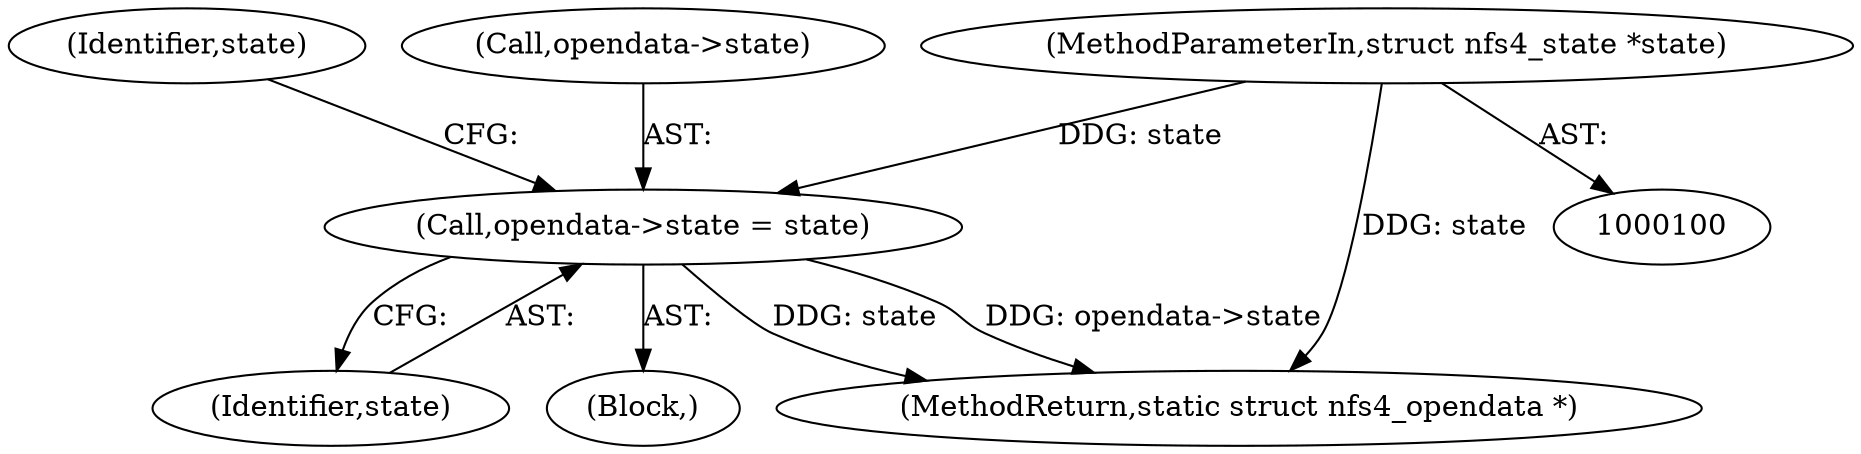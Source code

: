 digraph "0_linux_dc0b027dfadfcb8a5504f7d8052754bf8d501ab9_14@API" {
"1000125" [label="(Call,opendata->state = state)"];
"1000102" [label="(MethodParameterIn,struct nfs4_state *state)"];
"1000133" [label="(Identifier,state)"];
"1000129" [label="(Identifier,state)"];
"1000126" [label="(Call,opendata->state)"];
"1000103" [label="(Block,)"];
"1000102" [label="(MethodParameterIn,struct nfs4_state *state)"];
"1000125" [label="(Call,opendata->state = state)"];
"1000137" [label="(MethodReturn,static struct nfs4_opendata *)"];
"1000125" -> "1000103"  [label="AST: "];
"1000125" -> "1000129"  [label="CFG: "];
"1000126" -> "1000125"  [label="AST: "];
"1000129" -> "1000125"  [label="AST: "];
"1000133" -> "1000125"  [label="CFG: "];
"1000125" -> "1000137"  [label="DDG: state"];
"1000125" -> "1000137"  [label="DDG: opendata->state"];
"1000102" -> "1000125"  [label="DDG: state"];
"1000102" -> "1000100"  [label="AST: "];
"1000102" -> "1000137"  [label="DDG: state"];
}

